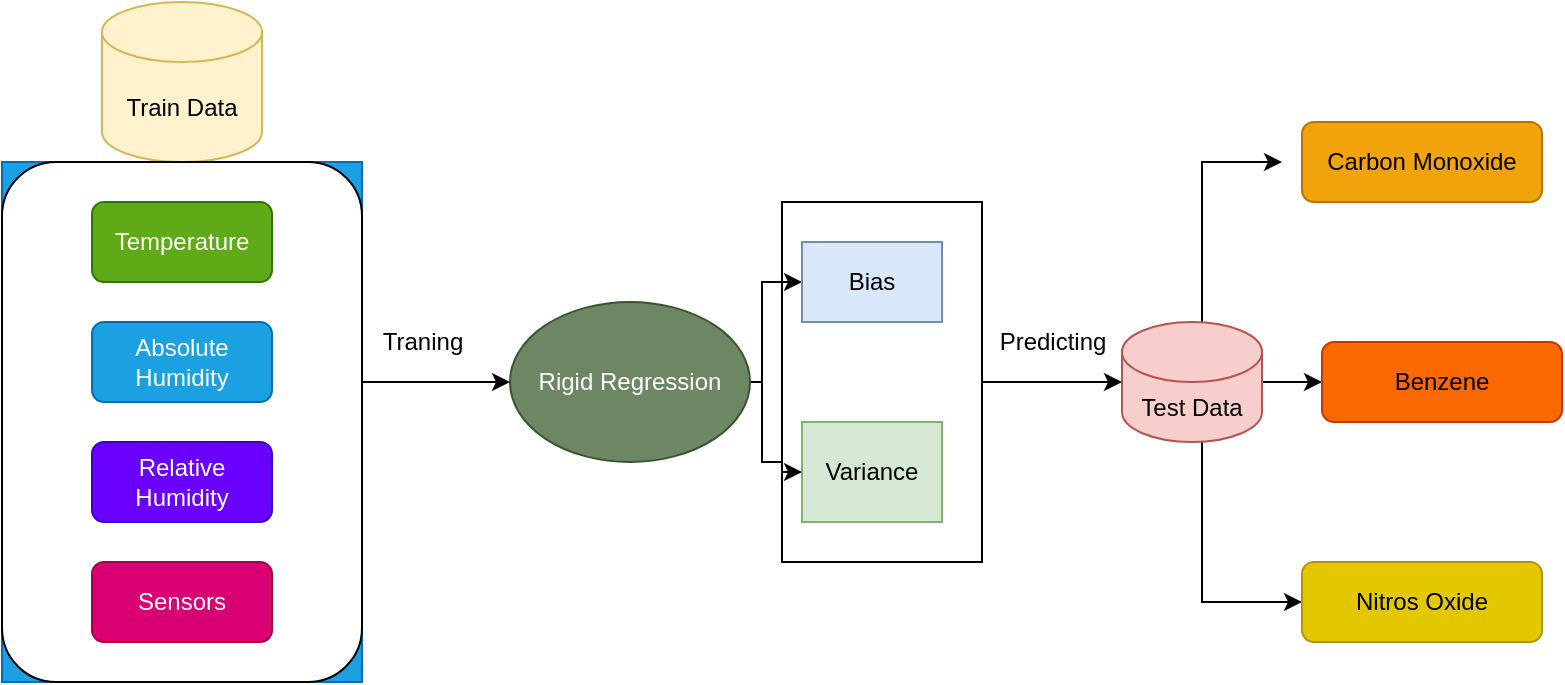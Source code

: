 <mxfile version="18.1.3" type="device"><diagram id="3m0pQFaAif8Wg3Ujvhix" name="Page-1"><mxGraphModel dx="841" dy="558" grid="1" gridSize="10" guides="1" tooltips="1" connect="1" arrows="1" fold="1" page="1" pageScale="1" pageWidth="827" pageHeight="1169" math="0" shadow="0"><root><mxCell id="0"/><mxCell id="1" parent="0"/><mxCell id="8_TTGQpzBJBWtDu-q0o3-2" value="&lt;span style=&quot;&quot;&gt;Train Data&lt;/span&gt;" style="shape=cylinder3;whiteSpace=wrap;html=1;boundedLbl=1;backgroundOutline=1;size=15;fillColor=#fff2cc;strokeColor=#d6b656;" vertex="1" parent="1"><mxGeometry x="90" y="60" width="80" height="80" as="geometry"/></mxCell><mxCell id="8_TTGQpzBJBWtDu-q0o3-3" value="Carbon Monoxide" style="rounded=1;whiteSpace=wrap;html=1;fillColor=#f0a30a;fontColor=#000000;strokeColor=#BD7000;" vertex="1" parent="1"><mxGeometry x="690" y="120" width="120" height="40" as="geometry"/></mxCell><mxCell id="8_TTGQpzBJBWtDu-q0o3-38" value="" style="edgeStyle=orthogonalEdgeStyle;rounded=0;orthogonalLoop=1;jettySize=auto;html=1;" edge="1" parent="1" source="8_TTGQpzBJBWtDu-q0o3-7" target="8_TTGQpzBJBWtDu-q0o3-36"><mxGeometry relative="1" as="geometry"/></mxCell><mxCell id="8_TTGQpzBJBWtDu-q0o3-40" value="" style="edgeStyle=orthogonalEdgeStyle;rounded=0;orthogonalLoop=1;jettySize=auto;html=1;entryX=0;entryY=0.5;entryDx=0;entryDy=0;" edge="1" parent="1" source="8_TTGQpzBJBWtDu-q0o3-7" target="8_TTGQpzBJBWtDu-q0o3-37"><mxGeometry relative="1" as="geometry"><mxPoint x="630" y="400" as="targetPoint"/><Array as="points"><mxPoint x="640" y="360"/></Array></mxGeometry></mxCell><mxCell id="8_TTGQpzBJBWtDu-q0o3-42" value="" style="edgeStyle=orthogonalEdgeStyle;rounded=0;orthogonalLoop=1;jettySize=auto;html=1;" edge="1" parent="1" source="8_TTGQpzBJBWtDu-q0o3-7"><mxGeometry relative="1" as="geometry"><mxPoint x="680" y="140" as="targetPoint"/><Array as="points"><mxPoint x="640" y="140"/></Array></mxGeometry></mxCell><mxCell id="8_TTGQpzBJBWtDu-q0o3-7" value="Test Data" style="shape=cylinder3;whiteSpace=wrap;html=1;boundedLbl=1;backgroundOutline=1;size=15;fillColor=#f8cecc;strokeColor=#b85450;" vertex="1" parent="1"><mxGeometry x="600" y="220" width="70" height="60" as="geometry"/></mxCell><mxCell id="8_TTGQpzBJBWtDu-q0o3-34" value="" style="edgeStyle=orthogonalEdgeStyle;rounded=0;orthogonalLoop=1;jettySize=auto;html=1;" edge="1" parent="1" source="8_TTGQpzBJBWtDu-q0o3-32" target="8_TTGQpzBJBWtDu-q0o3-7"><mxGeometry relative="1" as="geometry"/></mxCell><mxCell id="8_TTGQpzBJBWtDu-q0o3-32" value="" style="rounded=0;whiteSpace=wrap;html=1;" vertex="1" parent="1"><mxGeometry x="430" y="160" width="100" height="180" as="geometry"/></mxCell><mxCell id="8_TTGQpzBJBWtDu-q0o3-26" value="" style="edgeStyle=orthogonalEdgeStyle;rounded=0;orthogonalLoop=1;jettySize=auto;html=1;" edge="1" parent="1" source="8_TTGQpzBJBWtDu-q0o3-8" target="8_TTGQpzBJBWtDu-q0o3-24"><mxGeometry relative="1" as="geometry"><Array as="points"><mxPoint x="420" y="250"/><mxPoint x="420" y="200"/></Array></mxGeometry></mxCell><mxCell id="8_TTGQpzBJBWtDu-q0o3-8" value="Rigid Regression" style="ellipse;whiteSpace=wrap;html=1;fillColor=#6d8764;fontColor=#ffffff;strokeColor=#3A5431;" vertex="1" parent="1"><mxGeometry x="294" y="210" width="120" height="80" as="geometry"/></mxCell><mxCell id="8_TTGQpzBJBWtDu-q0o3-24" value="Bias" style="whiteSpace=wrap;html=1;fillColor=#dae8fc;strokeColor=#6c8ebf;" vertex="1" parent="1"><mxGeometry x="440" y="180" width="70" height="40" as="geometry"/></mxCell><mxCell id="8_TTGQpzBJBWtDu-q0o3-27" value="Variance" style="whiteSpace=wrap;html=1;fillColor=#d5e8d4;strokeColor=#82b366;" vertex="1" parent="1"><mxGeometry x="440" y="270" width="70" height="50" as="geometry"/></mxCell><mxCell id="8_TTGQpzBJBWtDu-q0o3-28" value="" style="edgeStyle=orthogonalEdgeStyle;rounded=0;orthogonalLoop=1;jettySize=auto;html=1;entryX=0;entryY=0.5;entryDx=0;entryDy=0;" edge="1" parent="1" target="8_TTGQpzBJBWtDu-q0o3-27"><mxGeometry relative="1" as="geometry"><mxPoint x="420" y="250" as="sourcePoint"/><mxPoint x="450" y="210" as="targetPoint"/><Array as="points"><mxPoint x="420" y="290"/><mxPoint x="430" y="290"/><mxPoint x="430" y="295"/></Array></mxGeometry></mxCell><mxCell id="8_TTGQpzBJBWtDu-q0o3-30" value="" style="group;fillColor=#1ba1e2;strokeColor=#006EAF;fontColor=#ffffff;" vertex="1" connectable="0" parent="1"><mxGeometry x="40" y="140" width="180" height="260" as="geometry"/></mxCell><mxCell id="8_TTGQpzBJBWtDu-q0o3-6" value="" style="rounded=1;whiteSpace=wrap;html=1;" vertex="1" parent="8_TTGQpzBJBWtDu-q0o3-30"><mxGeometry width="180" height="260" as="geometry"/></mxCell><mxCell id="8_TTGQpzBJBWtDu-q0o3-1" value="Temperature" style="rounded=1;whiteSpace=wrap;html=1;fillColor=#60a917;fontColor=#ffffff;strokeColor=#2D7600;" vertex="1" parent="8_TTGQpzBJBWtDu-q0o3-30"><mxGeometry x="45" y="20" width="90" height="40" as="geometry"/></mxCell><mxCell id="8_TTGQpzBJBWtDu-q0o3-4" value="Absolute Humidity" style="rounded=1;whiteSpace=wrap;html=1;fillColor=#1ba1e2;fontColor=#ffffff;strokeColor=#006EAF;" vertex="1" parent="8_TTGQpzBJBWtDu-q0o3-30"><mxGeometry x="45" y="80" width="90" height="40" as="geometry"/></mxCell><mxCell id="8_TTGQpzBJBWtDu-q0o3-5" value="Relative Humidity" style="rounded=1;whiteSpace=wrap;html=1;fillColor=#6a00ff;fontColor=#ffffff;strokeColor=#3700CC;" vertex="1" parent="8_TTGQpzBJBWtDu-q0o3-30"><mxGeometry x="45" y="140" width="90" height="40" as="geometry"/></mxCell><mxCell id="8_TTGQpzBJBWtDu-q0o3-29" value="Sensors" style="rounded=1;whiteSpace=wrap;html=1;fillColor=#d80073;fontColor=#ffffff;strokeColor=#A50040;" vertex="1" parent="8_TTGQpzBJBWtDu-q0o3-30"><mxGeometry x="45" y="200" width="90" height="40" as="geometry"/></mxCell><mxCell id="8_TTGQpzBJBWtDu-q0o3-31" value="" style="edgeStyle=orthogonalEdgeStyle;rounded=0;orthogonalLoop=1;jettySize=auto;html=1;" edge="1" parent="1" source="8_TTGQpzBJBWtDu-q0o3-6" target="8_TTGQpzBJBWtDu-q0o3-8"><mxGeometry relative="1" as="geometry"><Array as="points"><mxPoint x="250" y="250"/><mxPoint x="250" y="250"/></Array></mxGeometry></mxCell><mxCell id="8_TTGQpzBJBWtDu-q0o3-33" value="Traning" style="text;html=1;align=center;verticalAlign=middle;resizable=0;points=[];autosize=1;strokeColor=none;fillColor=none;" vertex="1" parent="1"><mxGeometry x="220" y="220" width="60" height="20" as="geometry"/></mxCell><mxCell id="8_TTGQpzBJBWtDu-q0o3-35" value="Predicting" style="text;html=1;align=center;verticalAlign=middle;resizable=0;points=[];autosize=1;strokeColor=none;fillColor=none;" vertex="1" parent="1"><mxGeometry x="530" y="220" width="70" height="20" as="geometry"/></mxCell><mxCell id="8_TTGQpzBJBWtDu-q0o3-36" value="Benzene" style="rounded=1;whiteSpace=wrap;html=1;fillColor=#fa6800;fontColor=#000000;strokeColor=#C73500;" vertex="1" parent="1"><mxGeometry x="700" y="230" width="120" height="40" as="geometry"/></mxCell><mxCell id="8_TTGQpzBJBWtDu-q0o3-37" value="Nitros Oxide" style="rounded=1;whiteSpace=wrap;html=1;fillColor=#e3c800;fontColor=#000000;strokeColor=#B09500;" vertex="1" parent="1"><mxGeometry x="690" y="340" width="120" height="40" as="geometry"/></mxCell></root></mxGraphModel></diagram></mxfile>